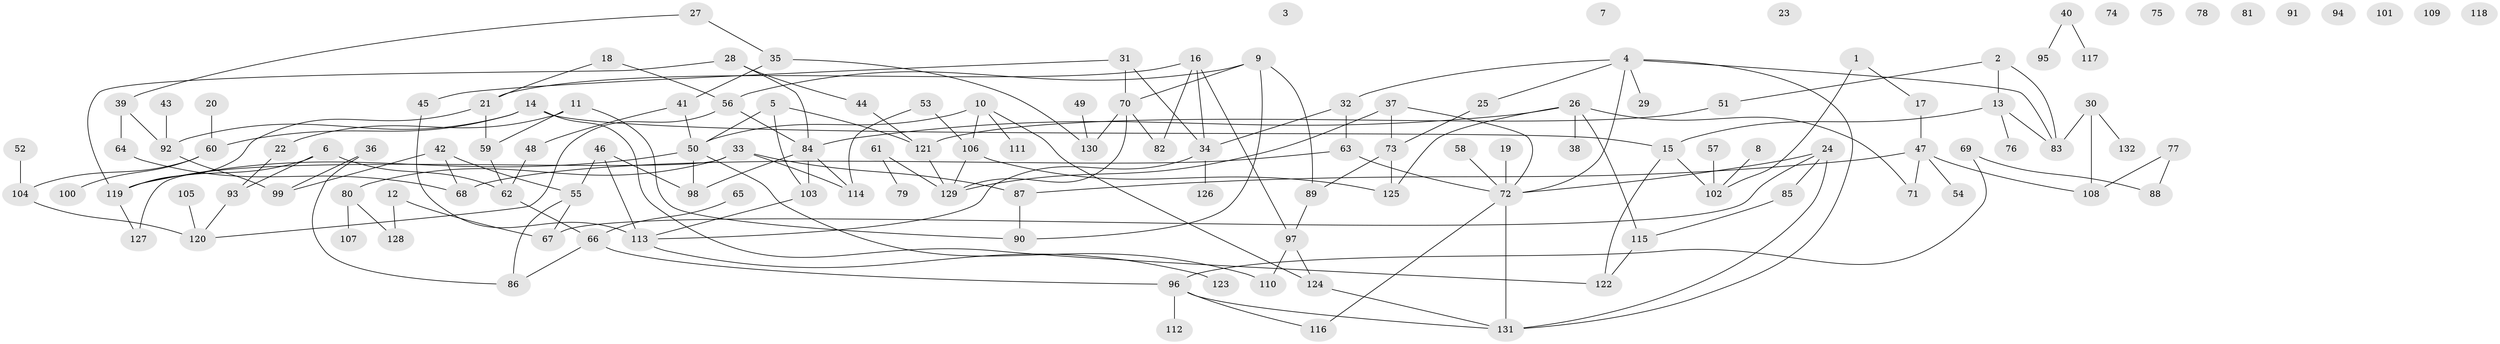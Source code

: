 // Generated by graph-tools (version 1.1) at 2025/33/03/09/25 02:33:55]
// undirected, 132 vertices, 170 edges
graph export_dot {
graph [start="1"]
  node [color=gray90,style=filled];
  1;
  2;
  3;
  4;
  5;
  6;
  7;
  8;
  9;
  10;
  11;
  12;
  13;
  14;
  15;
  16;
  17;
  18;
  19;
  20;
  21;
  22;
  23;
  24;
  25;
  26;
  27;
  28;
  29;
  30;
  31;
  32;
  33;
  34;
  35;
  36;
  37;
  38;
  39;
  40;
  41;
  42;
  43;
  44;
  45;
  46;
  47;
  48;
  49;
  50;
  51;
  52;
  53;
  54;
  55;
  56;
  57;
  58;
  59;
  60;
  61;
  62;
  63;
  64;
  65;
  66;
  67;
  68;
  69;
  70;
  71;
  72;
  73;
  74;
  75;
  76;
  77;
  78;
  79;
  80;
  81;
  82;
  83;
  84;
  85;
  86;
  87;
  88;
  89;
  90;
  91;
  92;
  93;
  94;
  95;
  96;
  97;
  98;
  99;
  100;
  101;
  102;
  103;
  104;
  105;
  106;
  107;
  108;
  109;
  110;
  111;
  112;
  113;
  114;
  115;
  116;
  117;
  118;
  119;
  120;
  121;
  122;
  123;
  124;
  125;
  126;
  127;
  128;
  129;
  130;
  131;
  132;
  1 -- 17;
  1 -- 102;
  2 -- 13;
  2 -- 51;
  2 -- 83;
  4 -- 25;
  4 -- 29;
  4 -- 32;
  4 -- 72;
  4 -- 83;
  4 -- 131;
  5 -- 50;
  5 -- 103;
  5 -- 121;
  6 -- 62;
  6 -- 93;
  6 -- 119;
  8 -- 102;
  9 -- 56;
  9 -- 70;
  9 -- 89;
  9 -- 90;
  10 -- 50;
  10 -- 106;
  10 -- 111;
  10 -- 124;
  11 -- 22;
  11 -- 59;
  11 -- 90;
  12 -- 67;
  12 -- 128;
  13 -- 15;
  13 -- 76;
  13 -- 83;
  14 -- 15;
  14 -- 60;
  14 -- 92;
  14 -- 122;
  15 -- 102;
  15 -- 122;
  16 -- 21;
  16 -- 34;
  16 -- 82;
  16 -- 97;
  17 -- 47;
  18 -- 21;
  18 -- 56;
  19 -- 72;
  20 -- 60;
  21 -- 59;
  21 -- 119;
  22 -- 93;
  24 -- 67;
  24 -- 72;
  24 -- 85;
  24 -- 131;
  25 -- 73;
  26 -- 38;
  26 -- 71;
  26 -- 84;
  26 -- 115;
  26 -- 125;
  27 -- 35;
  27 -- 39;
  28 -- 44;
  28 -- 84;
  28 -- 119;
  30 -- 83;
  30 -- 108;
  30 -- 132;
  31 -- 34;
  31 -- 45;
  31 -- 70;
  32 -- 34;
  32 -- 63;
  33 -- 80;
  33 -- 87;
  33 -- 114;
  33 -- 127;
  34 -- 113;
  34 -- 126;
  35 -- 41;
  35 -- 130;
  36 -- 86;
  36 -- 99;
  37 -- 72;
  37 -- 73;
  37 -- 129;
  39 -- 64;
  39 -- 92;
  40 -- 95;
  40 -- 117;
  41 -- 48;
  41 -- 50;
  42 -- 55;
  42 -- 68;
  42 -- 99;
  43 -- 92;
  44 -- 121;
  45 -- 113;
  46 -- 55;
  46 -- 98;
  46 -- 113;
  47 -- 54;
  47 -- 71;
  47 -- 87;
  47 -- 108;
  48 -- 62;
  49 -- 130;
  50 -- 98;
  50 -- 110;
  50 -- 119;
  51 -- 121;
  52 -- 104;
  53 -- 106;
  53 -- 114;
  55 -- 67;
  55 -- 86;
  56 -- 84;
  56 -- 120;
  57 -- 102;
  58 -- 72;
  59 -- 62;
  60 -- 100;
  60 -- 104;
  61 -- 79;
  61 -- 129;
  62 -- 66;
  63 -- 68;
  63 -- 72;
  64 -- 68;
  65 -- 66;
  66 -- 86;
  66 -- 96;
  69 -- 88;
  69 -- 96;
  70 -- 82;
  70 -- 129;
  70 -- 130;
  72 -- 116;
  72 -- 131;
  73 -- 89;
  73 -- 125;
  77 -- 88;
  77 -- 108;
  80 -- 107;
  80 -- 128;
  84 -- 98;
  84 -- 103;
  84 -- 114;
  85 -- 115;
  87 -- 90;
  89 -- 97;
  92 -- 99;
  93 -- 120;
  96 -- 112;
  96 -- 116;
  96 -- 131;
  97 -- 110;
  97 -- 124;
  103 -- 113;
  104 -- 120;
  105 -- 120;
  106 -- 125;
  106 -- 129;
  113 -- 123;
  115 -- 122;
  119 -- 127;
  121 -- 129;
  124 -- 131;
}
